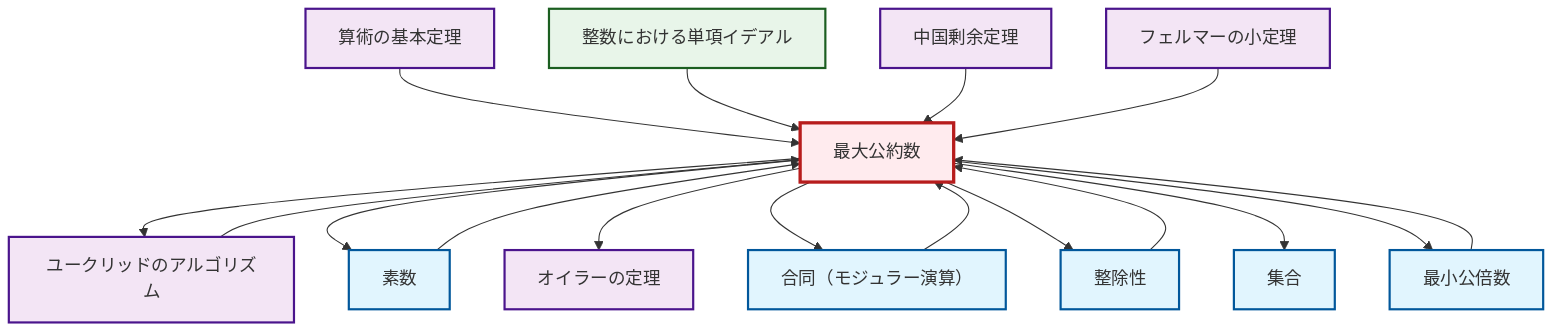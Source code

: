 graph TD
    classDef definition fill:#e1f5fe,stroke:#01579b,stroke-width:2px
    classDef theorem fill:#f3e5f5,stroke:#4a148c,stroke-width:2px
    classDef axiom fill:#fff3e0,stroke:#e65100,stroke-width:2px
    classDef example fill:#e8f5e9,stroke:#1b5e20,stroke-width:2px
    classDef current fill:#ffebee,stroke:#b71c1c,stroke-width:3px
    thm-fundamental-arithmetic["算術の基本定理"]:::theorem
    thm-euler["オイラーの定理"]:::theorem
    thm-fermat-little["フェルマーの小定理"]:::theorem
    ex-principal-ideal["整数における単項イデアル"]:::example
    def-lcm["最小公倍数"]:::definition
    def-gcd["最大公約数"]:::definition
    def-prime["素数"]:::definition
    def-set["集合"]:::definition
    thm-chinese-remainder["中国剰余定理"]:::theorem
    def-congruence["合同（モジュラー演算）"]:::definition
    def-divisibility["整除性"]:::definition
    thm-euclidean-algorithm["ユークリッドのアルゴリズム"]:::theorem
    thm-fundamental-arithmetic --> def-gcd
    ex-principal-ideal --> def-gcd
    def-gcd --> thm-euclidean-algorithm
    def-gcd --> def-prime
    thm-chinese-remainder --> def-gcd
    def-gcd --> thm-euler
    def-prime --> def-gcd
    def-lcm --> def-gcd
    def-gcd --> def-congruence
    def-congruence --> def-gcd
    def-gcd --> def-divisibility
    def-gcd --> def-set
    thm-fermat-little --> def-gcd
    thm-euclidean-algorithm --> def-gcd
    def-divisibility --> def-gcd
    def-gcd --> def-lcm
    class def-gcd current